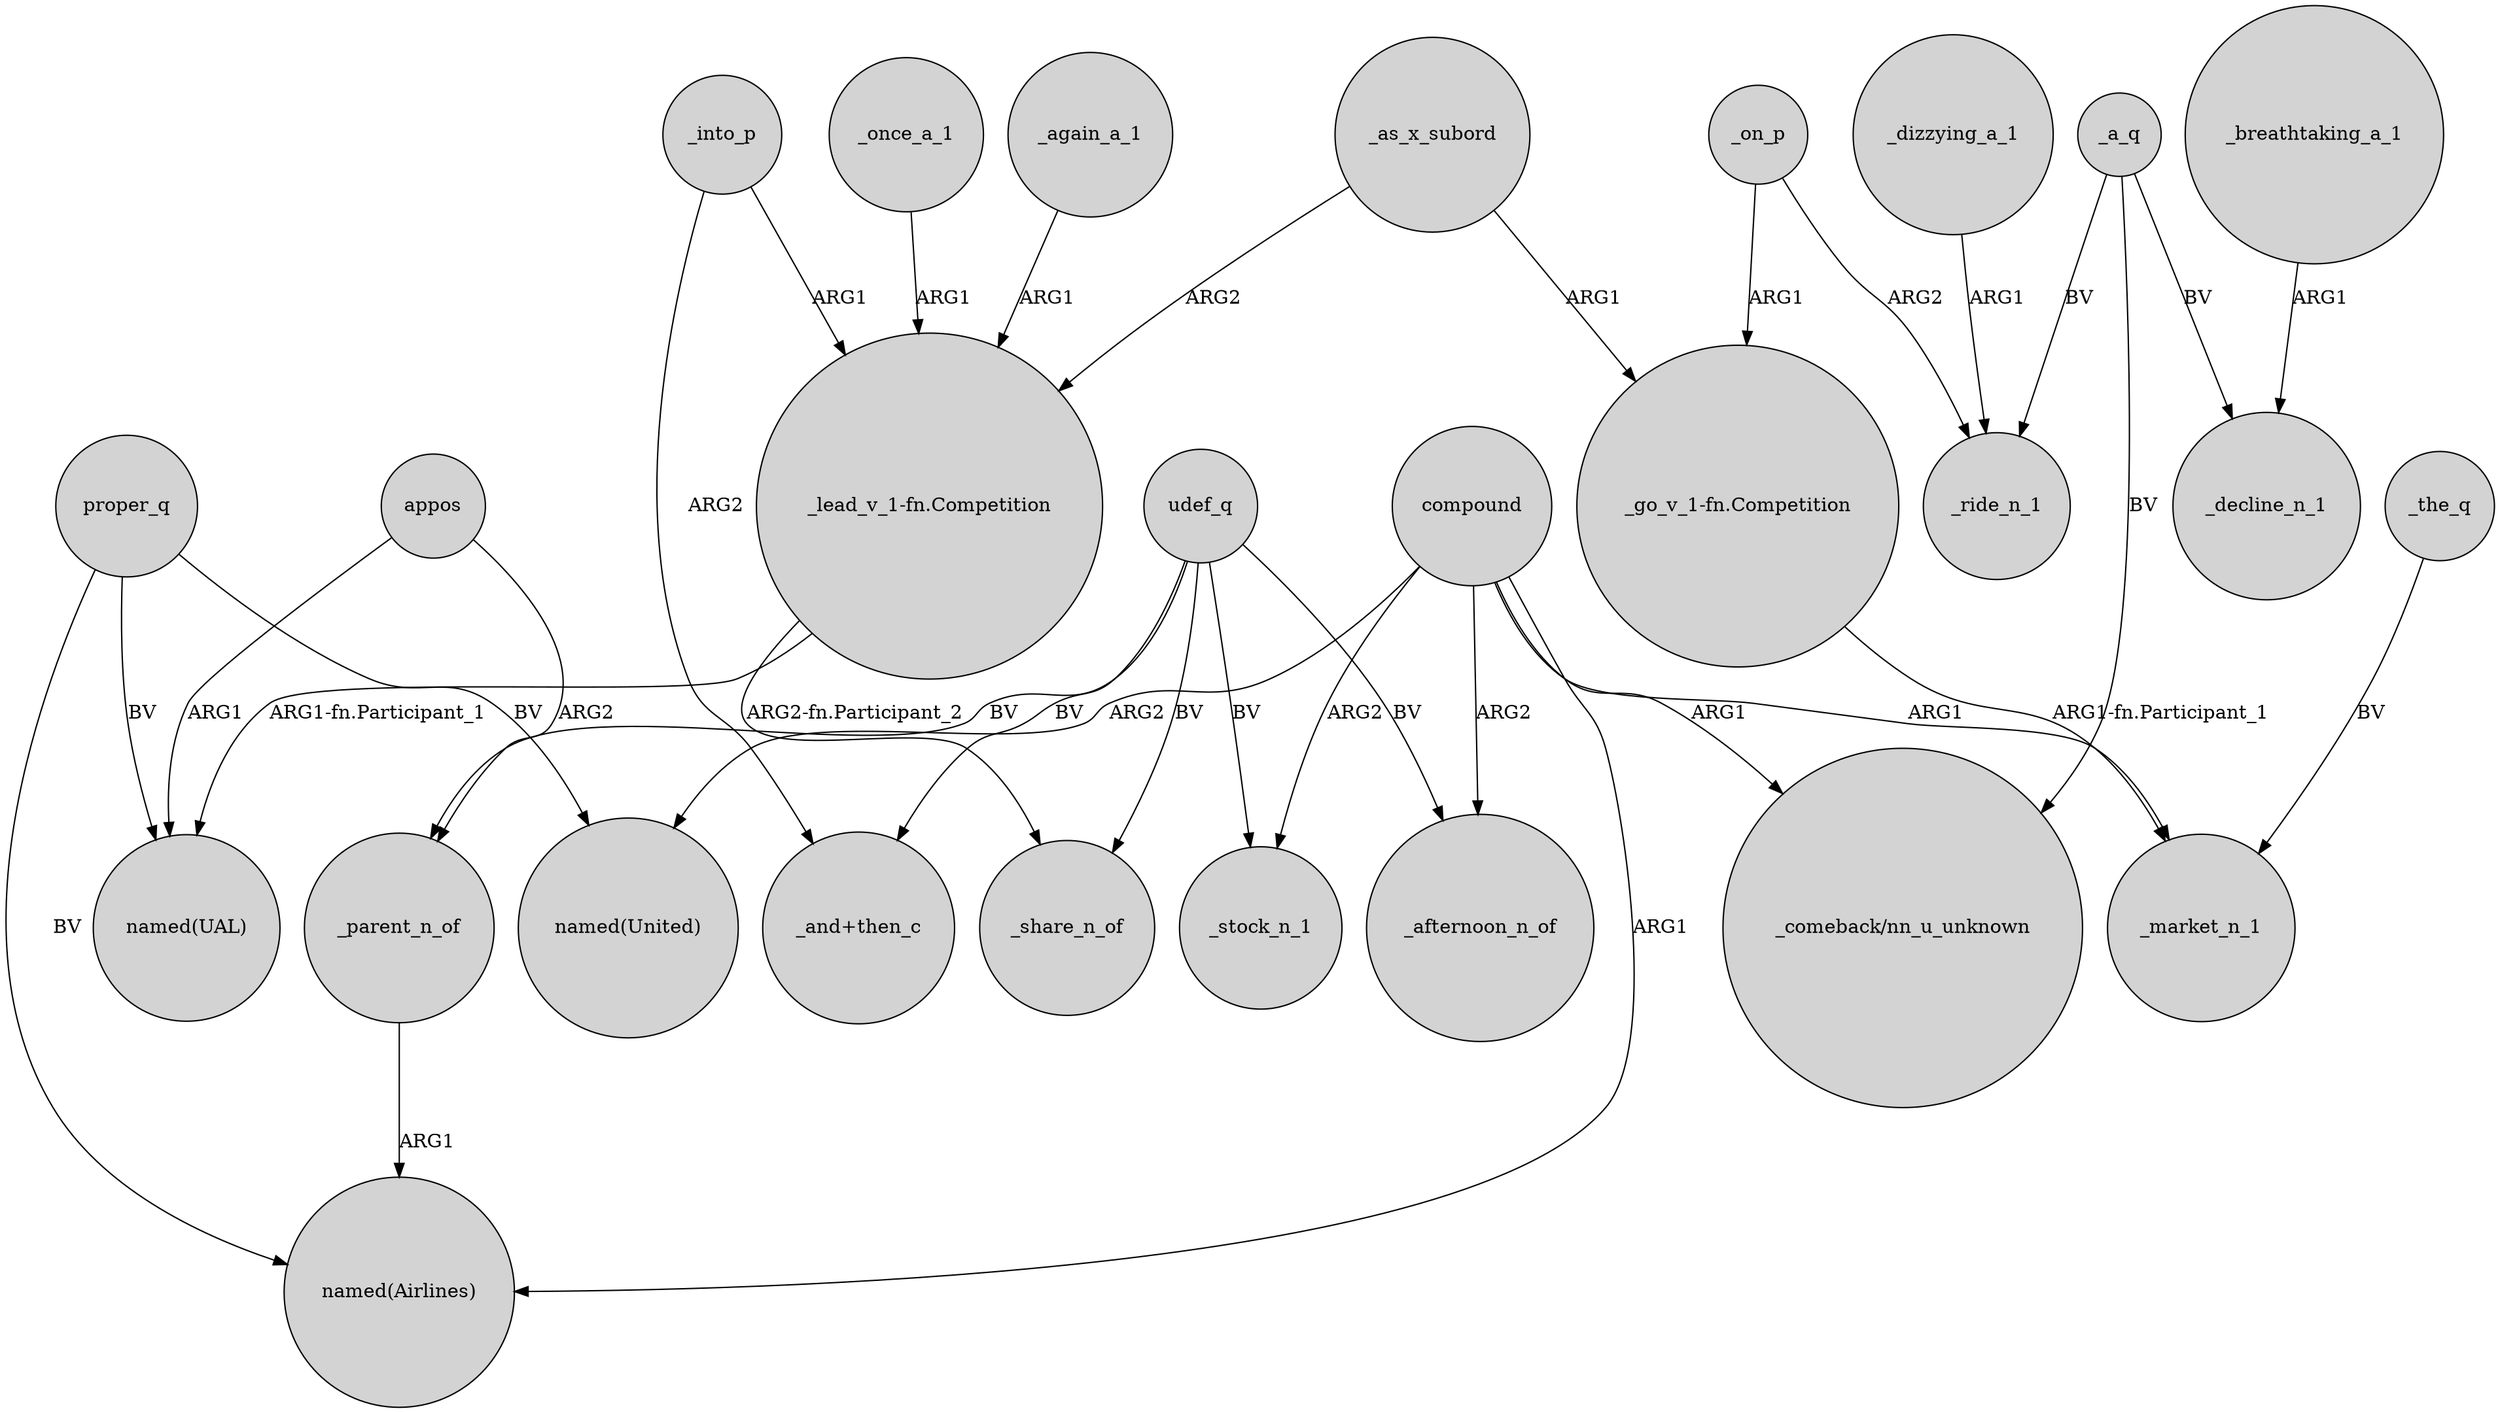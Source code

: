 digraph {
	node [shape=circle style=filled]
	_parent_n_of -> "named(Airlines)" [label=ARG1]
	compound -> "named(Airlines)" [label=ARG1]
	_into_p -> "_lead_v_1-fn.Competition" [label=ARG1]
	"_lead_v_1-fn.Competition" -> _share_n_of [label="ARG2-fn.Participant_2"]
	compound -> "named(United)" [label=ARG2]
	_on_p -> _ride_n_1 [label=ARG2]
	"_go_v_1-fn.Competition" -> _market_n_1 [label="ARG1-fn.Participant_1"]
	_breathtaking_a_1 -> _decline_n_1 [label=ARG1]
	_on_p -> "_go_v_1-fn.Competition" [label=ARG1]
	_as_x_subord -> "_lead_v_1-fn.Competition" [label=ARG2]
	_a_q -> _decline_n_1 [label=BV]
	proper_q -> "named(Airlines)" [label=BV]
	compound -> _afternoon_n_of [label=ARG2]
	"_lead_v_1-fn.Competition" -> "named(UAL)" [label="ARG1-fn.Participant_1"]
	_the_q -> _market_n_1 [label=BV]
	proper_q -> "named(UAL)" [label=BV]
	udef_q -> _stock_n_1 [label=BV]
	appos -> _parent_n_of [label=ARG2]
	_once_a_1 -> "_lead_v_1-fn.Competition" [label=ARG1]
	_a_q -> _ride_n_1 [label=BV]
	udef_q -> _share_n_of [label=BV]
	compound -> _stock_n_1 [label=ARG2]
	_dizzying_a_1 -> _ride_n_1 [label=ARG1]
	_again_a_1 -> "_lead_v_1-fn.Competition" [label=ARG1]
	proper_q -> "named(United)" [label=BV]
	appos -> "named(UAL)" [label=ARG1]
	udef_q -> _afternoon_n_of [label=BV]
	compound -> "_comeback/nn_u_unknown" [label=ARG1]
	_a_q -> "_comeback/nn_u_unknown" [label=BV]
	_as_x_subord -> "_go_v_1-fn.Competition" [label=ARG1]
	udef_q -> "_and+then_c" [label=BV]
	_into_p -> "_and+then_c" [label=ARG2]
	udef_q -> _parent_n_of [label=BV]
	compound -> _market_n_1 [label=ARG1]
}

